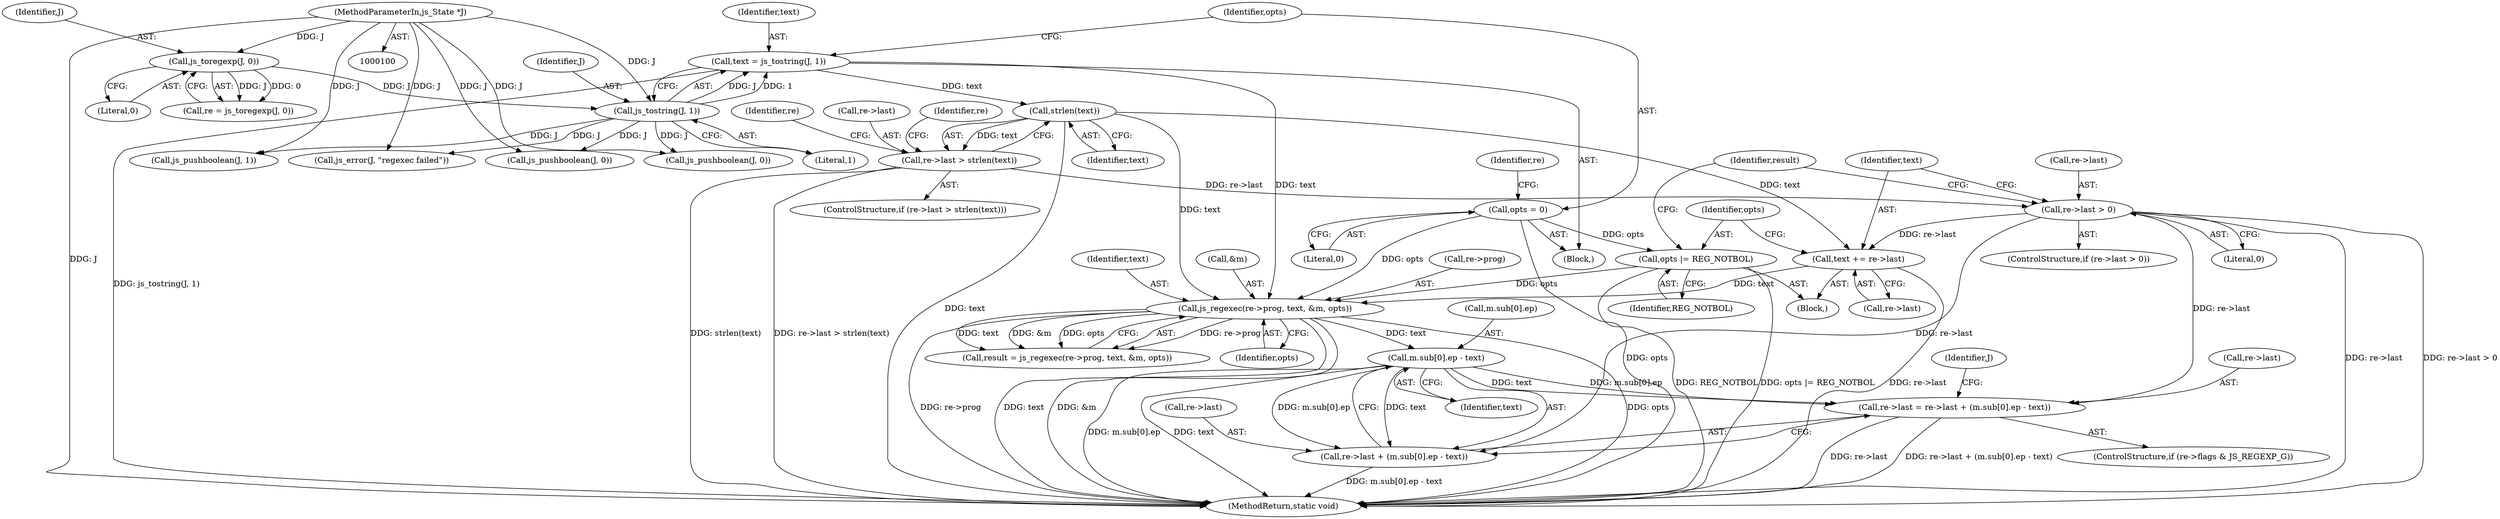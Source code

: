 digraph "0_mujs_00d4606c3baf813b7b1c176823b2729bf51002a2@array" {
"1000196" [label="(Call,m.sub[0].ep - text)"];
"1000162" [label="(Call,js_regexec(re->prog, text, &m, opts))"];
"1000113" [label="(Call,text = js_tostring(J, 1))"];
"1000115" [label="(Call,js_tostring(J, 1))"];
"1000110" [label="(Call,js_toregexp(J, 0))"];
"1000101" [label="(MethodParameterIn,js_State *J)"];
"1000133" [label="(Call,strlen(text))"];
"1000152" [label="(Call,text += re->last)"];
"1000146" [label="(Call,re->last > 0)"];
"1000129" [label="(Call,re->last > strlen(text))"];
"1000157" [label="(Call,opts |= REG_NOTBOL)"];
"1000118" [label="(Call,opts = 0)"];
"1000188" [label="(Call,re->last = re->last + (m.sub[0].ep - text))"];
"1000192" [label="(Call,re->last + (m.sub[0].ep - text))"];
"1000130" [label="(Call,re->last)"];
"1000113" [label="(Call,text = js_tostring(J, 1))"];
"1000146" [label="(Call,re->last > 0)"];
"1000192" [label="(Call,re->last + (m.sub[0].ep - text))"];
"1000145" [label="(ControlStructure,if (re->last > 0))"];
"1000193" [label="(Call,re->last)"];
"1000115" [label="(Call,js_tostring(J, 1))"];
"1000119" [label="(Identifier,opts)"];
"1000161" [label="(Identifier,result)"];
"1000189" [label="(Call,re->last)"];
"1000160" [label="(Call,result = js_regexec(re->prog, text, &m, opts))"];
"1000150" [label="(Literal,0)"];
"1000206" [label="(Identifier,J)"];
"1000197" [label="(Call,m.sub[0].ep)"];
"1000163" [label="(Call,re->prog)"];
"1000204" [label="(Identifier,text)"];
"1000162" [label="(Call,js_regexec(re->prog, text, &m, opts))"];
"1000124" [label="(Identifier,re)"];
"1000152" [label="(Call,text += re->last)"];
"1000166" [label="(Identifier,text)"];
"1000114" [label="(Identifier,text)"];
"1000147" [label="(Call,re->last)"];
"1000116" [label="(Identifier,J)"];
"1000134" [label="(Identifier,text)"];
"1000167" [label="(Call,&m)"];
"1000148" [label="(Identifier,re)"];
"1000159" [label="(Identifier,REG_NOTBOL)"];
"1000138" [label="(Identifier,re)"];
"1000111" [label="(Identifier,J)"];
"1000117" [label="(Literal,1)"];
"1000108" [label="(Call,re = js_toregexp(J, 0))"];
"1000196" [label="(Call,m.sub[0].ep - text)"];
"1000174" [label="(Call,js_error(J, \"regexec failed\"))"];
"1000220" [label="(Call,js_pushboolean(J, 0))"];
"1000223" [label="(MethodReturn,static void)"];
"1000157" [label="(Call,opts |= REG_NOTBOL)"];
"1000128" [label="(ControlStructure,if (re->last > strlen(text)))"];
"1000188" [label="(Call,re->last = re->last + (m.sub[0].ep - text))"];
"1000112" [label="(Literal,0)"];
"1000158" [label="(Identifier,opts)"];
"1000169" [label="(Identifier,opts)"];
"1000153" [label="(Identifier,text)"];
"1000101" [label="(MethodParameterIn,js_State *J)"];
"1000120" [label="(Literal,0)"];
"1000151" [label="(Block,)"];
"1000110" [label="(Call,js_toregexp(J, 0))"];
"1000205" [label="(Call,js_pushboolean(J, 1))"];
"1000141" [label="(Call,js_pushboolean(J, 0))"];
"1000129" [label="(Call,re->last > strlen(text))"];
"1000133" [label="(Call,strlen(text))"];
"1000154" [label="(Call,re->last)"];
"1000118" [label="(Call,opts = 0)"];
"1000102" [label="(Block,)"];
"1000182" [label="(ControlStructure,if (re->flags & JS_REGEXP_G))"];
"1000196" -> "1000192"  [label="AST: "];
"1000196" -> "1000204"  [label="CFG: "];
"1000197" -> "1000196"  [label="AST: "];
"1000204" -> "1000196"  [label="AST: "];
"1000192" -> "1000196"  [label="CFG: "];
"1000196" -> "1000223"  [label="DDG: m.sub[0].ep"];
"1000196" -> "1000223"  [label="DDG: text"];
"1000196" -> "1000188"  [label="DDG: m.sub[0].ep"];
"1000196" -> "1000188"  [label="DDG: text"];
"1000196" -> "1000192"  [label="DDG: m.sub[0].ep"];
"1000196" -> "1000192"  [label="DDG: text"];
"1000162" -> "1000196"  [label="DDG: text"];
"1000162" -> "1000160"  [label="AST: "];
"1000162" -> "1000169"  [label="CFG: "];
"1000163" -> "1000162"  [label="AST: "];
"1000166" -> "1000162"  [label="AST: "];
"1000167" -> "1000162"  [label="AST: "];
"1000169" -> "1000162"  [label="AST: "];
"1000160" -> "1000162"  [label="CFG: "];
"1000162" -> "1000223"  [label="DDG: opts"];
"1000162" -> "1000223"  [label="DDG: text"];
"1000162" -> "1000223"  [label="DDG: &m"];
"1000162" -> "1000223"  [label="DDG: re->prog"];
"1000162" -> "1000160"  [label="DDG: re->prog"];
"1000162" -> "1000160"  [label="DDG: text"];
"1000162" -> "1000160"  [label="DDG: &m"];
"1000162" -> "1000160"  [label="DDG: opts"];
"1000113" -> "1000162"  [label="DDG: text"];
"1000133" -> "1000162"  [label="DDG: text"];
"1000152" -> "1000162"  [label="DDG: text"];
"1000157" -> "1000162"  [label="DDG: opts"];
"1000118" -> "1000162"  [label="DDG: opts"];
"1000113" -> "1000102"  [label="AST: "];
"1000113" -> "1000115"  [label="CFG: "];
"1000114" -> "1000113"  [label="AST: "];
"1000115" -> "1000113"  [label="AST: "];
"1000119" -> "1000113"  [label="CFG: "];
"1000113" -> "1000223"  [label="DDG: js_tostring(J, 1)"];
"1000115" -> "1000113"  [label="DDG: J"];
"1000115" -> "1000113"  [label="DDG: 1"];
"1000113" -> "1000133"  [label="DDG: text"];
"1000115" -> "1000117"  [label="CFG: "];
"1000116" -> "1000115"  [label="AST: "];
"1000117" -> "1000115"  [label="AST: "];
"1000110" -> "1000115"  [label="DDG: J"];
"1000101" -> "1000115"  [label="DDG: J"];
"1000115" -> "1000141"  [label="DDG: J"];
"1000115" -> "1000174"  [label="DDG: J"];
"1000115" -> "1000205"  [label="DDG: J"];
"1000115" -> "1000220"  [label="DDG: J"];
"1000110" -> "1000108"  [label="AST: "];
"1000110" -> "1000112"  [label="CFG: "];
"1000111" -> "1000110"  [label="AST: "];
"1000112" -> "1000110"  [label="AST: "];
"1000108" -> "1000110"  [label="CFG: "];
"1000110" -> "1000108"  [label="DDG: J"];
"1000110" -> "1000108"  [label="DDG: 0"];
"1000101" -> "1000110"  [label="DDG: J"];
"1000101" -> "1000100"  [label="AST: "];
"1000101" -> "1000223"  [label="DDG: J"];
"1000101" -> "1000141"  [label="DDG: J"];
"1000101" -> "1000174"  [label="DDG: J"];
"1000101" -> "1000205"  [label="DDG: J"];
"1000101" -> "1000220"  [label="DDG: J"];
"1000133" -> "1000129"  [label="AST: "];
"1000133" -> "1000134"  [label="CFG: "];
"1000134" -> "1000133"  [label="AST: "];
"1000129" -> "1000133"  [label="CFG: "];
"1000133" -> "1000223"  [label="DDG: text"];
"1000133" -> "1000129"  [label="DDG: text"];
"1000133" -> "1000152"  [label="DDG: text"];
"1000152" -> "1000151"  [label="AST: "];
"1000152" -> "1000154"  [label="CFG: "];
"1000153" -> "1000152"  [label="AST: "];
"1000154" -> "1000152"  [label="AST: "];
"1000158" -> "1000152"  [label="CFG: "];
"1000152" -> "1000223"  [label="DDG: re->last"];
"1000146" -> "1000152"  [label="DDG: re->last"];
"1000146" -> "1000145"  [label="AST: "];
"1000146" -> "1000150"  [label="CFG: "];
"1000147" -> "1000146"  [label="AST: "];
"1000150" -> "1000146"  [label="AST: "];
"1000153" -> "1000146"  [label="CFG: "];
"1000161" -> "1000146"  [label="CFG: "];
"1000146" -> "1000223"  [label="DDG: re->last > 0"];
"1000146" -> "1000223"  [label="DDG: re->last"];
"1000129" -> "1000146"  [label="DDG: re->last"];
"1000146" -> "1000188"  [label="DDG: re->last"];
"1000146" -> "1000192"  [label="DDG: re->last"];
"1000129" -> "1000128"  [label="AST: "];
"1000130" -> "1000129"  [label="AST: "];
"1000138" -> "1000129"  [label="CFG: "];
"1000148" -> "1000129"  [label="CFG: "];
"1000129" -> "1000223"  [label="DDG: strlen(text)"];
"1000129" -> "1000223"  [label="DDG: re->last > strlen(text)"];
"1000157" -> "1000151"  [label="AST: "];
"1000157" -> "1000159"  [label="CFG: "];
"1000158" -> "1000157"  [label="AST: "];
"1000159" -> "1000157"  [label="AST: "];
"1000161" -> "1000157"  [label="CFG: "];
"1000157" -> "1000223"  [label="DDG: REG_NOTBOL"];
"1000157" -> "1000223"  [label="DDG: opts |= REG_NOTBOL"];
"1000118" -> "1000157"  [label="DDG: opts"];
"1000118" -> "1000102"  [label="AST: "];
"1000118" -> "1000120"  [label="CFG: "];
"1000119" -> "1000118"  [label="AST: "];
"1000120" -> "1000118"  [label="AST: "];
"1000124" -> "1000118"  [label="CFG: "];
"1000118" -> "1000223"  [label="DDG: opts"];
"1000188" -> "1000182"  [label="AST: "];
"1000188" -> "1000192"  [label="CFG: "];
"1000189" -> "1000188"  [label="AST: "];
"1000192" -> "1000188"  [label="AST: "];
"1000206" -> "1000188"  [label="CFG: "];
"1000188" -> "1000223"  [label="DDG: re->last"];
"1000188" -> "1000223"  [label="DDG: re->last + (m.sub[0].ep - text)"];
"1000193" -> "1000192"  [label="AST: "];
"1000192" -> "1000223"  [label="DDG: m.sub[0].ep - text"];
}
